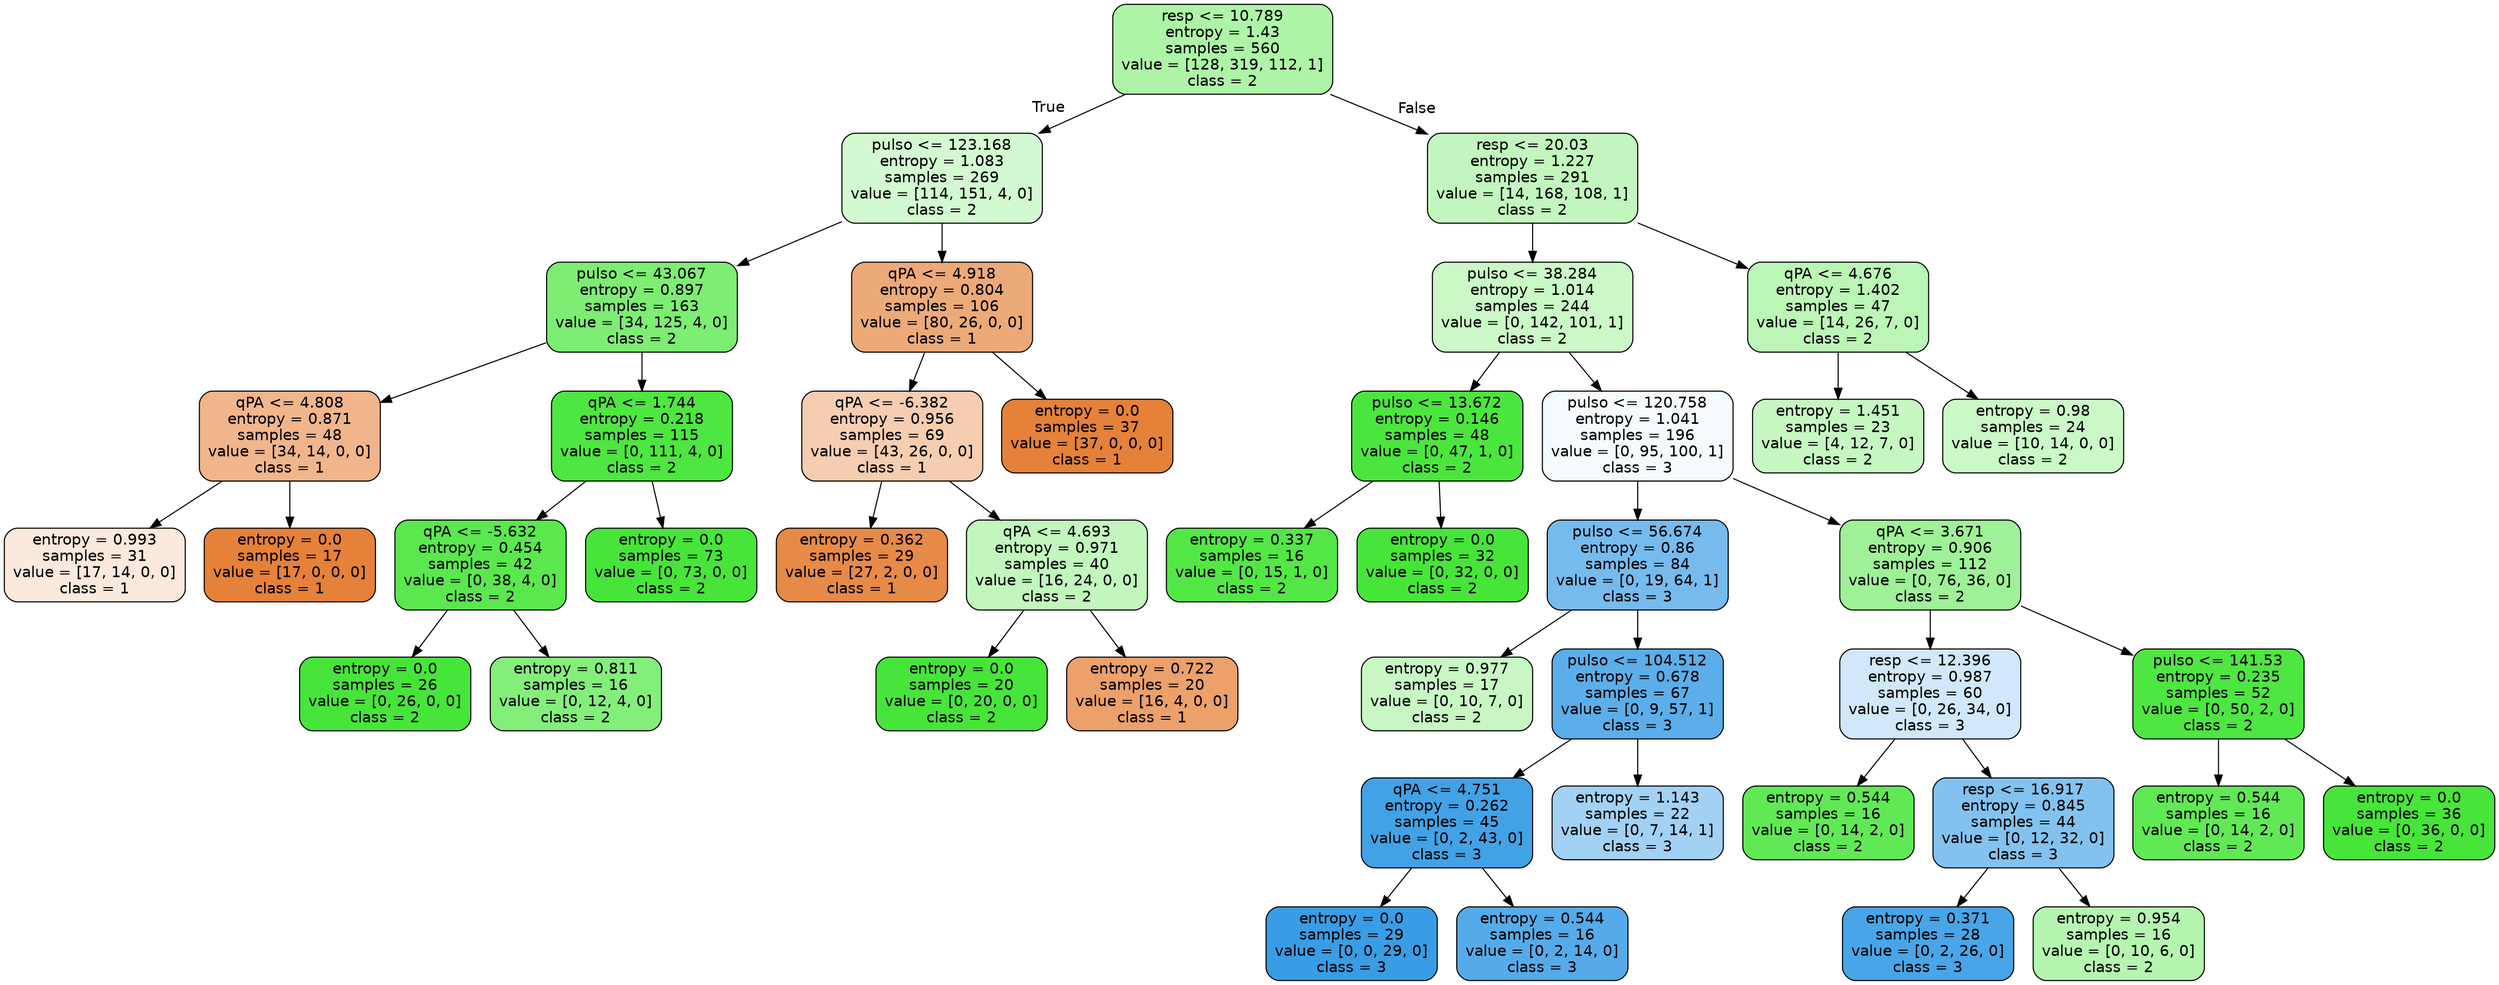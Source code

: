 digraph Tree {
node [shape=box, style="filled, rounded", color="black", fontname="helvetica"] ;
edge [fontname="helvetica"] ;
0 [label="resp <= 10.789\nentropy = 1.43\nsamples = 560\nvalue = [128, 319, 112, 1]\nclass = 2", fillcolor="#aef4a7"] ;
1 [label="pulso <= 123.168\nentropy = 1.083\nsamples = 269\nvalue = [114, 151, 4, 0]\nclass = 2", fillcolor="#d3f9d0"] ;
0 -> 1 [labeldistance=2.5, labelangle=45, headlabel="True"] ;
2 [label="pulso <= 43.067\nentropy = 0.897\nsamples = 163\nvalue = [34, 125, 4, 0]\nclass = 2", fillcolor="#7ded73"] ;
1 -> 2 ;
3 [label="qPA <= 4.808\nentropy = 0.871\nsamples = 48\nvalue = [34, 14, 0, 0]\nclass = 1", fillcolor="#f0b58b"] ;
2 -> 3 ;
4 [label="entropy = 0.993\nsamples = 31\nvalue = [17, 14, 0, 0]\nclass = 1", fillcolor="#fae9dc"] ;
3 -> 4 ;
5 [label="entropy = 0.0\nsamples = 17\nvalue = [17, 0, 0, 0]\nclass = 1", fillcolor="#e58139"] ;
3 -> 5 ;
6 [label="qPA <= 1.744\nentropy = 0.218\nsamples = 115\nvalue = [0, 111, 4, 0]\nclass = 2", fillcolor="#4ee640"] ;
2 -> 6 ;
7 [label="qPA <= -5.632\nentropy = 0.454\nsamples = 42\nvalue = [0, 38, 4, 0]\nclass = 2", fillcolor="#5ae84e"] ;
6 -> 7 ;
8 [label="entropy = 0.0\nsamples = 26\nvalue = [0, 26, 0, 0]\nclass = 2", fillcolor="#47e539"] ;
7 -> 8 ;
9 [label="entropy = 0.811\nsamples = 16\nvalue = [0, 12, 4, 0]\nclass = 2", fillcolor="#84ee7b"] ;
7 -> 9 ;
10 [label="entropy = 0.0\nsamples = 73\nvalue = [0, 73, 0, 0]\nclass = 2", fillcolor="#47e539"] ;
6 -> 10 ;
11 [label="qPA <= 4.918\nentropy = 0.804\nsamples = 106\nvalue = [80, 26, 0, 0]\nclass = 1", fillcolor="#edaa79"] ;
1 -> 11 ;
12 [label="qPA <= -6.382\nentropy = 0.956\nsamples = 69\nvalue = [43, 26, 0, 0]\nclass = 1", fillcolor="#f5cdb1"] ;
11 -> 12 ;
13 [label="entropy = 0.362\nsamples = 29\nvalue = [27, 2, 0, 0]\nclass = 1", fillcolor="#e78a48"] ;
12 -> 13 ;
14 [label="qPA <= 4.693\nentropy = 0.971\nsamples = 40\nvalue = [16, 24, 0, 0]\nclass = 2", fillcolor="#c2f6bd"] ;
12 -> 14 ;
15 [label="entropy = 0.0\nsamples = 20\nvalue = [0, 20, 0, 0]\nclass = 2", fillcolor="#47e539"] ;
14 -> 15 ;
16 [label="entropy = 0.722\nsamples = 20\nvalue = [16, 4, 0, 0]\nclass = 1", fillcolor="#eca06a"] ;
14 -> 16 ;
17 [label="entropy = 0.0\nsamples = 37\nvalue = [37, 0, 0, 0]\nclass = 1", fillcolor="#e58139"] ;
11 -> 17 ;
18 [label="resp <= 20.03\nentropy = 1.227\nsamples = 291\nvalue = [14, 168, 108, 1]\nclass = 2", fillcolor="#c3f6be"] ;
0 -> 18 [labeldistance=2.5, labelangle=-45, headlabel="False"] ;
19 [label="pulso <= 38.284\nentropy = 1.014\nsamples = 244\nvalue = [0, 142, 101, 1]\nclass = 2", fillcolor="#caf8c6"] ;
18 -> 19 ;
20 [label="pulso <= 13.672\nentropy = 0.146\nsamples = 48\nvalue = [0, 47, 1, 0]\nclass = 2", fillcolor="#4be63d"] ;
19 -> 20 ;
21 [label="entropy = 0.337\nsamples = 16\nvalue = [0, 15, 1, 0]\nclass = 2", fillcolor="#53e746"] ;
20 -> 21 ;
22 [label="entropy = 0.0\nsamples = 32\nvalue = [0, 32, 0, 0]\nclass = 2", fillcolor="#47e539"] ;
20 -> 22 ;
23 [label="pulso <= 120.758\nentropy = 1.041\nsamples = 196\nvalue = [0, 95, 100, 1]\nclass = 3", fillcolor="#f5fafe"] ;
19 -> 23 ;
24 [label="pulso <= 56.674\nentropy = 0.86\nsamples = 84\nvalue = [0, 19, 64, 1]\nclass = 3", fillcolor="#76bbed"] ;
23 -> 24 ;
25 [label="entropy = 0.977\nsamples = 17\nvalue = [0, 10, 7, 0]\nclass = 2", fillcolor="#c8f7c4"] ;
24 -> 25 ;
26 [label="pulso <= 104.512\nentropy = 0.678\nsamples = 67\nvalue = [0, 9, 57, 1]\nclass = 3", fillcolor="#5baee9"] ;
24 -> 26 ;
27 [label="qPA <= 4.751\nentropy = 0.262\nsamples = 45\nvalue = [0, 2, 43, 0]\nclass = 3", fillcolor="#42a2e6"] ;
26 -> 27 ;
28 [label="entropy = 0.0\nsamples = 29\nvalue = [0, 0, 29, 0]\nclass = 3", fillcolor="#399de5"] ;
27 -> 28 ;
29 [label="entropy = 0.544\nsamples = 16\nvalue = [0, 2, 14, 0]\nclass = 3", fillcolor="#55abe9"] ;
27 -> 29 ;
30 [label="entropy = 1.143\nsamples = 22\nvalue = [0, 7, 14, 1]\nclass = 3", fillcolor="#a3d1f3"] ;
26 -> 30 ;
31 [label="qPA <= 3.671\nentropy = 0.906\nsamples = 112\nvalue = [0, 76, 36, 0]\nclass = 2", fillcolor="#9ef197"] ;
23 -> 31 ;
32 [label="resp <= 12.396\nentropy = 0.987\nsamples = 60\nvalue = [0, 26, 34, 0]\nclass = 3", fillcolor="#d0e8f9"] ;
31 -> 32 ;
33 [label="entropy = 0.544\nsamples = 16\nvalue = [0, 14, 2, 0]\nclass = 2", fillcolor="#61e955"] ;
32 -> 33 ;
34 [label="resp <= 16.917\nentropy = 0.845\nsamples = 44\nvalue = [0, 12, 32, 0]\nclass = 3", fillcolor="#83c2ef"] ;
32 -> 34 ;
35 [label="entropy = 0.371\nsamples = 28\nvalue = [0, 2, 26, 0]\nclass = 3", fillcolor="#48a5e7"] ;
34 -> 35 ;
36 [label="entropy = 0.954\nsamples = 16\nvalue = [0, 10, 6, 0]\nclass = 2", fillcolor="#b5f5b0"] ;
34 -> 36 ;
37 [label="pulso <= 141.53\nentropy = 0.235\nsamples = 52\nvalue = [0, 50, 2, 0]\nclass = 2", fillcolor="#4ee641"] ;
31 -> 37 ;
38 [label="entropy = 0.544\nsamples = 16\nvalue = [0, 14, 2, 0]\nclass = 2", fillcolor="#61e955"] ;
37 -> 38 ;
39 [label="entropy = 0.0\nsamples = 36\nvalue = [0, 36, 0, 0]\nclass = 2", fillcolor="#47e539"] ;
37 -> 39 ;
40 [label="qPA <= 4.676\nentropy = 1.402\nsamples = 47\nvalue = [14, 26, 7, 0]\nclass = 2", fillcolor="#bcf6b7"] ;
18 -> 40 ;
41 [label="entropy = 1.451\nsamples = 23\nvalue = [4, 12, 7, 0]\nclass = 2", fillcolor="#c6f7c1"] ;
40 -> 41 ;
42 [label="entropy = 0.98\nsamples = 24\nvalue = [10, 14, 0, 0]\nclass = 2", fillcolor="#caf8c6"] ;
40 -> 42 ;
}